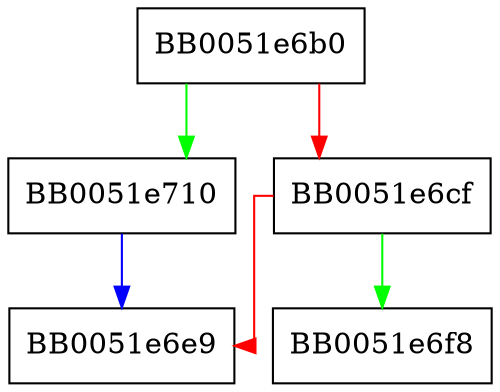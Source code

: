 digraph PKCS5_pbe_set {
  node [shape="box"];
  graph [splines=ortho];
  BB0051e6b0 -> BB0051e710 [color="green"];
  BB0051e6b0 -> BB0051e6cf [color="red"];
  BB0051e6cf -> BB0051e6f8 [color="green"];
  BB0051e6cf -> BB0051e6e9 [color="red"];
  BB0051e710 -> BB0051e6e9 [color="blue"];
}